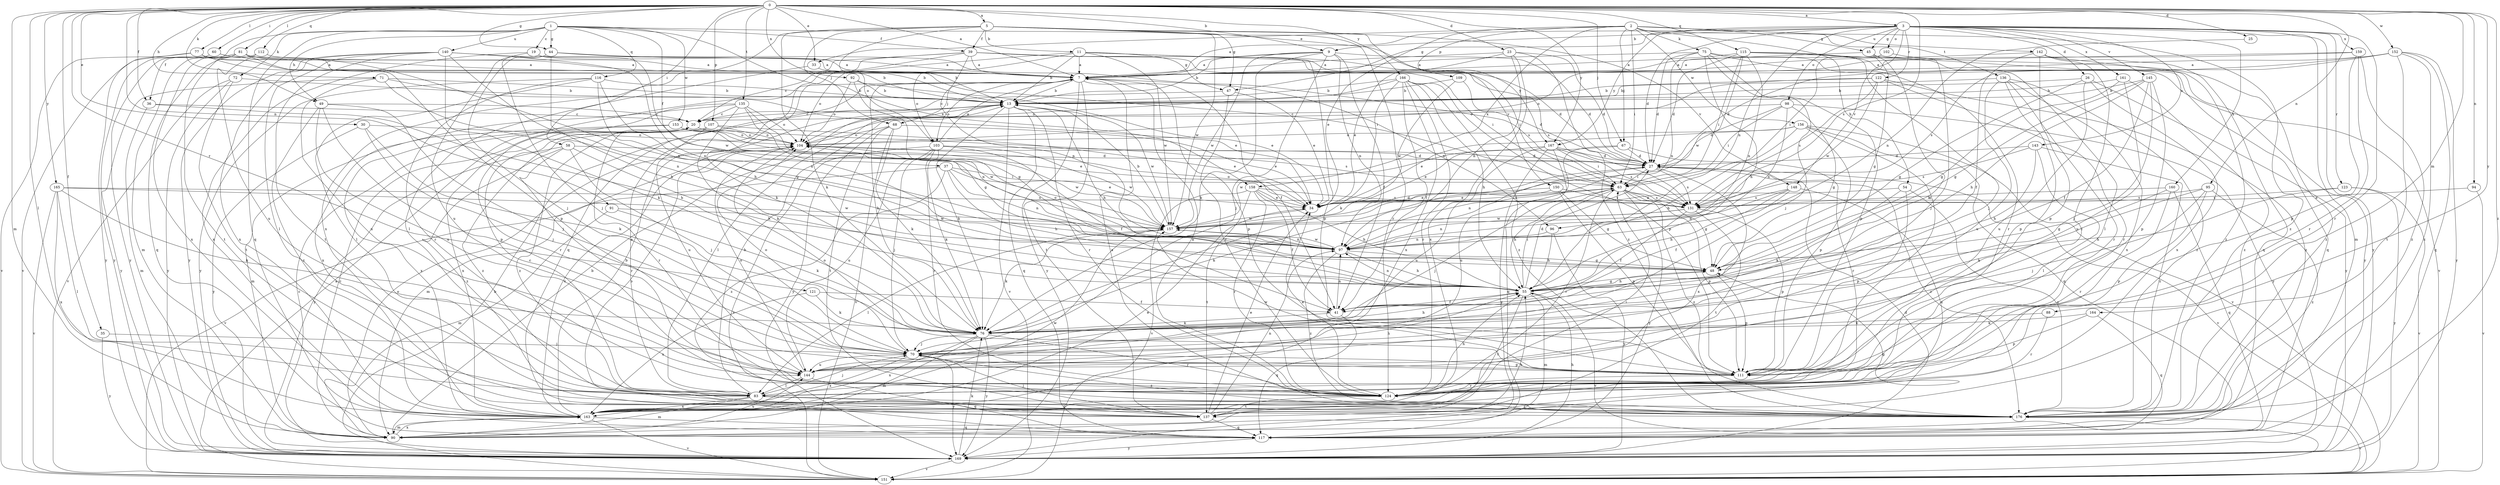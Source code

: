 strict digraph  {
0;
1;
2;
3;
5;
7;
9;
11;
13;
19;
20;
23;
25;
26;
27;
30;
33;
34;
35;
36;
37;
39;
41;
44;
45;
47;
48;
49;
54;
55;
58;
60;
63;
67;
68;
70;
71;
72;
75;
76;
77;
81;
83;
88;
90;
91;
92;
94;
95;
96;
97;
98;
102;
103;
104;
107;
109;
111;
112;
115;
116;
117;
121;
122;
123;
124;
131;
135;
136;
137;
140;
142;
143;
144;
145;
148;
150;
151;
152;
153;
156;
157;
158;
159;
160;
161;
163;
164;
165;
166;
167;
169;
176;
0 -> 3  [label=a];
0 -> 5  [label=a];
0 -> 7  [label=a];
0 -> 9  [label=b];
0 -> 23  [label=d];
0 -> 25  [label=d];
0 -> 30  [label=e];
0 -> 33  [label=e];
0 -> 35  [label=f];
0 -> 36  [label=f];
0 -> 44  [label=g];
0 -> 49  [label=h];
0 -> 58  [label=i];
0 -> 60  [label=i];
0 -> 67  [label=j];
0 -> 71  [label=k];
0 -> 77  [label=l];
0 -> 81  [label=l];
0 -> 83  [label=l];
0 -> 88  [label=m];
0 -> 90  [label=m];
0 -> 91  [label=n];
0 -> 92  [label=n];
0 -> 94  [label=n];
0 -> 95  [label=n];
0 -> 107  [label=p];
0 -> 112  [label=q];
0 -> 115  [label=q];
0 -> 121  [label=r];
0 -> 131  [label=s];
0 -> 135  [label=t];
0 -> 152  [label=w];
0 -> 164  [label=y];
0 -> 165  [label=y];
0 -> 166  [label=y];
0 -> 167  [label=y];
0 -> 176  [label=z];
1 -> 19  [label=c];
1 -> 36  [label=f];
1 -> 37  [label=f];
1 -> 39  [label=f];
1 -> 44  [label=g];
1 -> 49  [label=h];
1 -> 72  [label=k];
1 -> 116  [label=q];
1 -> 117  [label=q];
1 -> 140  [label=u];
1 -> 153  [label=w];
1 -> 158  [label=x];
1 -> 167  [label=y];
2 -> 33  [label=e];
2 -> 34  [label=e];
2 -> 45  [label=g];
2 -> 54  [label=h];
2 -> 63  [label=i];
2 -> 67  [label=j];
2 -> 75  [label=k];
2 -> 109  [label=p];
2 -> 136  [label=t];
2 -> 142  [label=u];
2 -> 156  [label=w];
2 -> 158  [label=x];
2 -> 176  [label=z];
3 -> 7  [label=a];
3 -> 9  [label=b];
3 -> 26  [label=d];
3 -> 27  [label=d];
3 -> 45  [label=g];
3 -> 47  [label=g];
3 -> 90  [label=m];
3 -> 96  [label=n];
3 -> 98  [label=o];
3 -> 102  [label=o];
3 -> 122  [label=r];
3 -> 123  [label=r];
3 -> 124  [label=r];
3 -> 143  [label=u];
3 -> 145  [label=v];
3 -> 148  [label=v];
3 -> 159  [label=x];
3 -> 160  [label=x];
3 -> 161  [label=x];
3 -> 167  [label=y];
3 -> 169  [label=y];
5 -> 11  [label=b];
5 -> 39  [label=f];
5 -> 47  [label=g];
5 -> 68  [label=j];
5 -> 76  [label=k];
5 -> 103  [label=o];
5 -> 124  [label=r];
5 -> 148  [label=v];
5 -> 150  [label=v];
5 -> 157  [label=w];
5 -> 163  [label=x];
7 -> 13  [label=b];
7 -> 41  [label=f];
7 -> 68  [label=j];
7 -> 76  [label=k];
7 -> 96  [label=n];
7 -> 103  [label=o];
7 -> 111  [label=p];
7 -> 137  [label=t];
7 -> 169  [label=y];
9 -> 7  [label=a];
9 -> 13  [label=b];
9 -> 27  [label=d];
9 -> 41  [label=f];
9 -> 70  [label=j];
9 -> 76  [label=k];
9 -> 97  [label=n];
9 -> 157  [label=w];
11 -> 7  [label=a];
11 -> 13  [label=b];
11 -> 47  [label=g];
11 -> 63  [label=i];
11 -> 103  [label=o];
11 -> 104  [label=o];
11 -> 111  [label=p];
11 -> 157  [label=w];
13 -> 20  [label=c];
13 -> 55  [label=h];
13 -> 76  [label=k];
13 -> 83  [label=l];
13 -> 117  [label=q];
13 -> 124  [label=r];
13 -> 151  [label=v];
13 -> 157  [label=w];
19 -> 7  [label=a];
19 -> 70  [label=j];
19 -> 157  [label=w];
19 -> 163  [label=x];
20 -> 104  [label=o];
20 -> 131  [label=s];
20 -> 163  [label=x];
20 -> 176  [label=z];
23 -> 7  [label=a];
23 -> 27  [label=d];
23 -> 34  [label=e];
23 -> 97  [label=n];
23 -> 163  [label=x];
23 -> 176  [label=z];
25 -> 97  [label=n];
26 -> 13  [label=b];
26 -> 48  [label=g];
26 -> 144  [label=u];
26 -> 163  [label=x];
26 -> 169  [label=y];
27 -> 63  [label=i];
27 -> 97  [label=n];
27 -> 131  [label=s];
27 -> 151  [label=v];
27 -> 163  [label=x];
27 -> 176  [label=z];
30 -> 70  [label=j];
30 -> 76  [label=k];
30 -> 104  [label=o];
30 -> 169  [label=y];
33 -> 13  [label=b];
33 -> 83  [label=l];
34 -> 63  [label=i];
34 -> 104  [label=o];
34 -> 157  [label=w];
35 -> 70  [label=j];
35 -> 169  [label=y];
36 -> 20  [label=c];
36 -> 55  [label=h];
36 -> 90  [label=m];
37 -> 34  [label=e];
37 -> 55  [label=h];
37 -> 63  [label=i];
37 -> 97  [label=n];
37 -> 151  [label=v];
37 -> 176  [label=z];
39 -> 7  [label=a];
39 -> 20  [label=c];
39 -> 27  [label=d];
39 -> 63  [label=i];
39 -> 76  [label=k];
39 -> 97  [label=n];
39 -> 117  [label=q];
39 -> 131  [label=s];
41 -> 76  [label=k];
41 -> 97  [label=n];
41 -> 117  [label=q];
44 -> 7  [label=a];
44 -> 55  [label=h];
44 -> 70  [label=j];
44 -> 131  [label=s];
44 -> 144  [label=u];
45 -> 7  [label=a];
45 -> 48  [label=g];
45 -> 70  [label=j];
45 -> 76  [label=k];
45 -> 169  [label=y];
47 -> 20  [label=c];
47 -> 34  [label=e];
47 -> 124  [label=r];
48 -> 55  [label=h];
48 -> 111  [label=p];
49 -> 20  [label=c];
49 -> 70  [label=j];
49 -> 111  [label=p];
49 -> 144  [label=u];
49 -> 176  [label=z];
54 -> 34  [label=e];
54 -> 76  [label=k];
54 -> 111  [label=p];
54 -> 176  [label=z];
55 -> 27  [label=d];
55 -> 41  [label=f];
55 -> 48  [label=g];
55 -> 63  [label=i];
55 -> 90  [label=m];
55 -> 97  [label=n];
55 -> 137  [label=t];
55 -> 151  [label=v];
58 -> 27  [label=d];
58 -> 55  [label=h];
58 -> 70  [label=j];
58 -> 124  [label=r];
58 -> 169  [label=y];
58 -> 176  [label=z];
60 -> 7  [label=a];
60 -> 13  [label=b];
60 -> 151  [label=v];
60 -> 169  [label=y];
63 -> 34  [label=e];
63 -> 48  [label=g];
63 -> 55  [label=h];
63 -> 70  [label=j];
63 -> 111  [label=p];
63 -> 124  [label=r];
63 -> 131  [label=s];
63 -> 169  [label=y];
63 -> 176  [label=z];
67 -> 27  [label=d];
67 -> 34  [label=e];
67 -> 124  [label=r];
67 -> 144  [label=u];
68 -> 34  [label=e];
68 -> 76  [label=k];
68 -> 104  [label=o];
68 -> 137  [label=t];
68 -> 151  [label=v];
68 -> 169  [label=y];
70 -> 104  [label=o];
70 -> 111  [label=p];
70 -> 144  [label=u];
70 -> 163  [label=x];
70 -> 169  [label=y];
70 -> 176  [label=z];
71 -> 13  [label=b];
71 -> 34  [label=e];
71 -> 97  [label=n];
71 -> 144  [label=u];
71 -> 169  [label=y];
72 -> 13  [label=b];
72 -> 137  [label=t];
72 -> 151  [label=v];
72 -> 169  [label=y];
75 -> 7  [label=a];
75 -> 27  [label=d];
75 -> 55  [label=h];
75 -> 70  [label=j];
75 -> 97  [label=n];
75 -> 111  [label=p];
75 -> 124  [label=r];
75 -> 151  [label=v];
76 -> 55  [label=h];
76 -> 70  [label=j];
76 -> 90  [label=m];
76 -> 124  [label=r];
76 -> 163  [label=x];
76 -> 169  [label=y];
77 -> 7  [label=a];
77 -> 13  [label=b];
77 -> 63  [label=i];
77 -> 151  [label=v];
77 -> 169  [label=y];
81 -> 7  [label=a];
81 -> 90  [label=m];
81 -> 97  [label=n];
81 -> 111  [label=p];
81 -> 137  [label=t];
81 -> 163  [label=x];
81 -> 169  [label=y];
83 -> 7  [label=a];
83 -> 13  [label=b];
83 -> 20  [label=c];
83 -> 70  [label=j];
83 -> 90  [label=m];
83 -> 137  [label=t];
83 -> 163  [label=x];
83 -> 176  [label=z];
88 -> 76  [label=k];
88 -> 124  [label=r];
90 -> 13  [label=b];
90 -> 20  [label=c];
90 -> 48  [label=g];
90 -> 55  [label=h];
90 -> 104  [label=o];
90 -> 144  [label=u];
90 -> 163  [label=x];
91 -> 76  [label=k];
91 -> 90  [label=m];
91 -> 157  [label=w];
92 -> 13  [label=b];
92 -> 34  [label=e];
92 -> 48  [label=g];
92 -> 104  [label=o];
94 -> 34  [label=e];
94 -> 151  [label=v];
95 -> 70  [label=j];
95 -> 76  [label=k];
95 -> 111  [label=p];
95 -> 131  [label=s];
95 -> 176  [label=z];
96 -> 55  [label=h];
96 -> 97  [label=n];
96 -> 169  [label=y];
97 -> 48  [label=g];
97 -> 55  [label=h];
97 -> 104  [label=o];
97 -> 157  [label=w];
97 -> 176  [label=z];
98 -> 20  [label=c];
98 -> 27  [label=d];
98 -> 48  [label=g];
98 -> 63  [label=i];
98 -> 97  [label=n];
98 -> 169  [label=y];
102 -> 7  [label=a];
102 -> 63  [label=i];
102 -> 176  [label=z];
103 -> 7  [label=a];
103 -> 27  [label=d];
103 -> 41  [label=f];
103 -> 70  [label=j];
103 -> 76  [label=k];
103 -> 124  [label=r];
103 -> 144  [label=u];
103 -> 151  [label=v];
103 -> 157  [label=w];
104 -> 27  [label=d];
104 -> 90  [label=m];
104 -> 157  [label=w];
104 -> 163  [label=x];
107 -> 34  [label=e];
107 -> 104  [label=o];
107 -> 124  [label=r];
107 -> 144  [label=u];
107 -> 176  [label=z];
109 -> 13  [label=b];
109 -> 27  [label=d];
109 -> 157  [label=w];
111 -> 104  [label=o];
111 -> 124  [label=r];
111 -> 157  [label=w];
112 -> 7  [label=a];
112 -> 117  [label=q];
112 -> 144  [label=u];
115 -> 7  [label=a];
115 -> 27  [label=d];
115 -> 63  [label=i];
115 -> 70  [label=j];
115 -> 83  [label=l];
115 -> 97  [label=n];
115 -> 117  [label=q];
115 -> 157  [label=w];
116 -> 13  [label=b];
116 -> 48  [label=g];
116 -> 83  [label=l];
116 -> 97  [label=n];
116 -> 124  [label=r];
116 -> 169  [label=y];
117 -> 55  [label=h];
117 -> 169  [label=y];
121 -> 41  [label=f];
121 -> 76  [label=k];
121 -> 163  [label=x];
122 -> 13  [label=b];
122 -> 104  [label=o];
122 -> 124  [label=r];
122 -> 131  [label=s];
122 -> 157  [label=w];
122 -> 176  [label=z];
123 -> 55  [label=h];
123 -> 131  [label=s];
123 -> 151  [label=v];
123 -> 169  [label=y];
124 -> 7  [label=a];
124 -> 34  [label=e];
124 -> 55  [label=h];
124 -> 137  [label=t];
131 -> 41  [label=f];
131 -> 97  [label=n];
131 -> 111  [label=p];
131 -> 137  [label=t];
131 -> 157  [label=w];
135 -> 20  [label=c];
135 -> 48  [label=g];
135 -> 76  [label=k];
135 -> 97  [label=n];
135 -> 104  [label=o];
135 -> 124  [label=r];
135 -> 163  [label=x];
136 -> 13  [label=b];
136 -> 111  [label=p];
136 -> 124  [label=r];
136 -> 144  [label=u];
136 -> 163  [label=x];
136 -> 176  [label=z];
137 -> 34  [label=e];
137 -> 63  [label=i];
137 -> 70  [label=j];
137 -> 97  [label=n];
137 -> 104  [label=o];
137 -> 117  [label=q];
140 -> 7  [label=a];
140 -> 55  [label=h];
140 -> 76  [label=k];
140 -> 83  [label=l];
140 -> 97  [label=n];
140 -> 137  [label=t];
140 -> 163  [label=x];
140 -> 169  [label=y];
142 -> 7  [label=a];
142 -> 41  [label=f];
142 -> 83  [label=l];
142 -> 111  [label=p];
142 -> 117  [label=q];
142 -> 176  [label=z];
143 -> 27  [label=d];
143 -> 55  [label=h];
143 -> 83  [label=l];
143 -> 131  [label=s];
143 -> 176  [label=z];
144 -> 55  [label=h];
144 -> 83  [label=l];
144 -> 104  [label=o];
144 -> 117  [label=q];
145 -> 13  [label=b];
145 -> 41  [label=f];
145 -> 48  [label=g];
145 -> 55  [label=h];
145 -> 70  [label=j];
145 -> 111  [label=p];
148 -> 41  [label=f];
148 -> 55  [label=h];
148 -> 97  [label=n];
148 -> 131  [label=s];
148 -> 163  [label=x];
150 -> 34  [label=e];
150 -> 48  [label=g];
150 -> 76  [label=k];
150 -> 111  [label=p];
150 -> 131  [label=s];
151 -> 7  [label=a];
151 -> 13  [label=b];
152 -> 7  [label=a];
152 -> 27  [label=d];
152 -> 117  [label=q];
152 -> 131  [label=s];
152 -> 137  [label=t];
152 -> 169  [label=y];
152 -> 176  [label=z];
153 -> 34  [label=e];
153 -> 90  [label=m];
153 -> 104  [label=o];
153 -> 157  [label=w];
153 -> 163  [label=x];
156 -> 34  [label=e];
156 -> 55  [label=h];
156 -> 83  [label=l];
156 -> 104  [label=o];
156 -> 111  [label=p];
156 -> 117  [label=q];
156 -> 151  [label=v];
157 -> 13  [label=b];
157 -> 27  [label=d];
157 -> 76  [label=k];
157 -> 83  [label=l];
157 -> 97  [label=n];
158 -> 34  [label=e];
158 -> 41  [label=f];
158 -> 55  [label=h];
158 -> 124  [label=r];
158 -> 131  [label=s];
158 -> 137  [label=t];
158 -> 151  [label=v];
159 -> 7  [label=a];
159 -> 104  [label=o];
159 -> 111  [label=p];
159 -> 124  [label=r];
159 -> 176  [label=z];
160 -> 48  [label=g];
160 -> 117  [label=q];
160 -> 124  [label=r];
160 -> 131  [label=s];
161 -> 13  [label=b];
161 -> 48  [label=g];
161 -> 144  [label=u];
161 -> 176  [label=z];
163 -> 13  [label=b];
163 -> 34  [label=e];
163 -> 90  [label=m];
163 -> 117  [label=q];
163 -> 151  [label=v];
163 -> 157  [label=w];
164 -> 76  [label=k];
164 -> 111  [label=p];
164 -> 117  [label=q];
165 -> 76  [label=k];
165 -> 83  [label=l];
165 -> 131  [label=s];
165 -> 151  [label=v];
165 -> 157  [label=w];
165 -> 163  [label=x];
166 -> 13  [label=b];
166 -> 41  [label=f];
166 -> 55  [label=h];
166 -> 76  [label=k];
166 -> 104  [label=o];
166 -> 111  [label=p];
166 -> 124  [label=r];
166 -> 163  [label=x];
166 -> 176  [label=z];
167 -> 27  [label=d];
167 -> 63  [label=i];
167 -> 117  [label=q];
167 -> 131  [label=s];
167 -> 144  [label=u];
167 -> 157  [label=w];
167 -> 169  [label=y];
169 -> 20  [label=c];
169 -> 27  [label=d];
169 -> 76  [label=k];
169 -> 151  [label=v];
176 -> 7  [label=a];
176 -> 151  [label=v];
}
